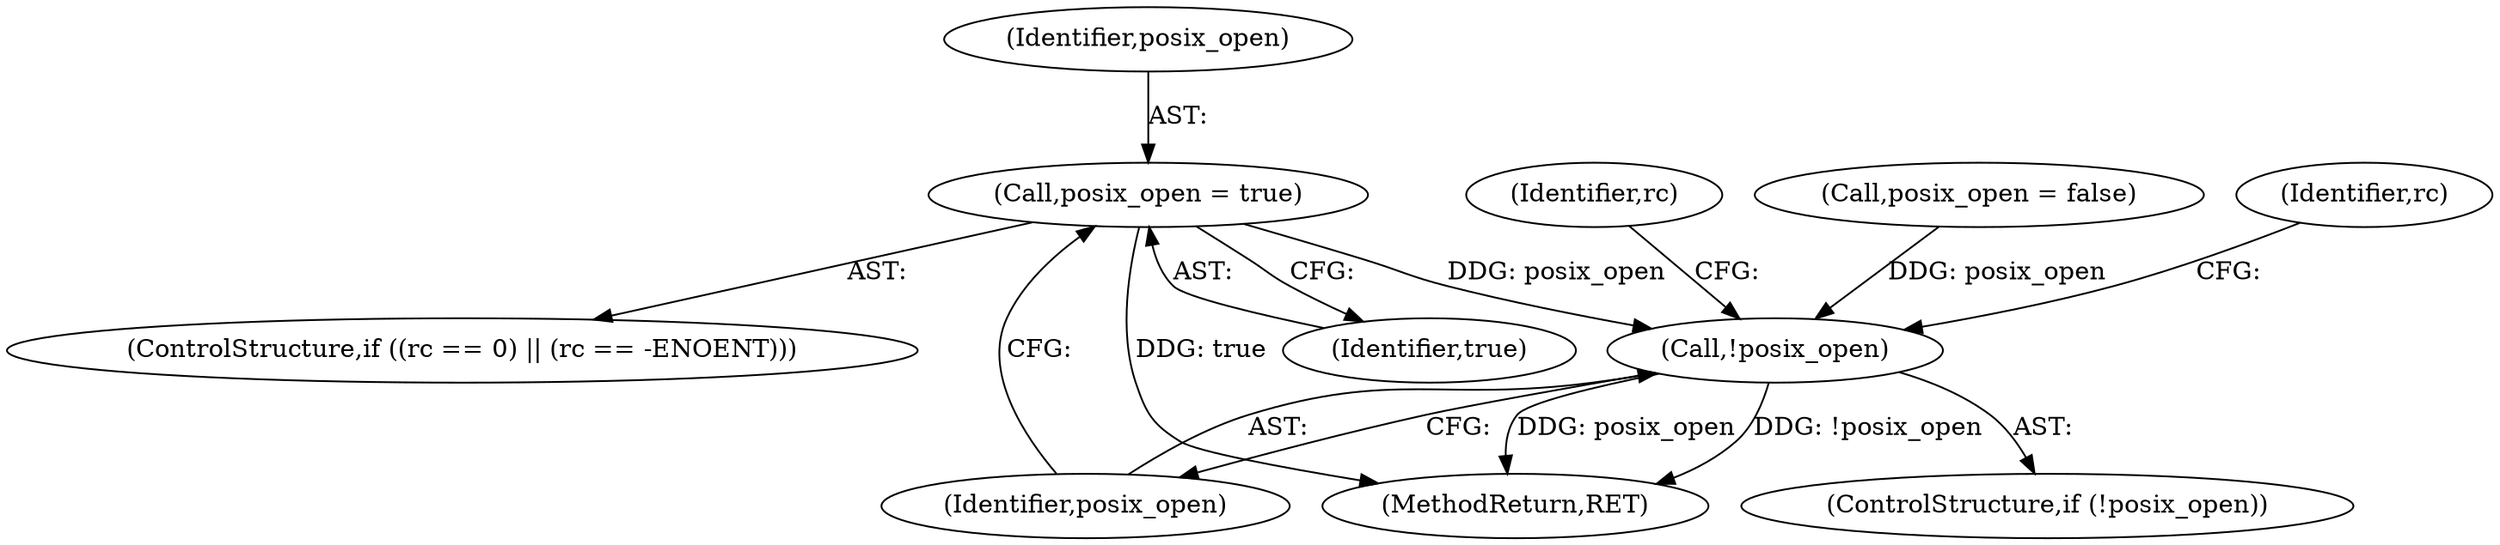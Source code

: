 digraph "0_linux_88d7d4e4a439f32acc56a6d860e415ee71d3df08@API" {
"1000355" [label="(Call,posix_open = true)"];
"1000375" [label="(Call,!posix_open)"];
"1000374" [label="(ControlStructure,if (!posix_open))"];
"1000403" [label="(Identifier,rc)"];
"1000378" [label="(Identifier,rc)"];
"1000498" [label="(MethodReturn,RET)"];
"1000375" [label="(Call,!posix_open)"];
"1000132" [label="(Call,posix_open = false)"];
"1000356" [label="(Identifier,posix_open)"];
"1000357" [label="(Identifier,true)"];
"1000346" [label="(ControlStructure,if ((rc == 0) || (rc == -ENOENT)))"];
"1000355" [label="(Call,posix_open = true)"];
"1000376" [label="(Identifier,posix_open)"];
"1000355" -> "1000346"  [label="AST: "];
"1000355" -> "1000357"  [label="CFG: "];
"1000356" -> "1000355"  [label="AST: "];
"1000357" -> "1000355"  [label="AST: "];
"1000376" -> "1000355"  [label="CFG: "];
"1000355" -> "1000498"  [label="DDG: true"];
"1000355" -> "1000375"  [label="DDG: posix_open"];
"1000375" -> "1000374"  [label="AST: "];
"1000375" -> "1000376"  [label="CFG: "];
"1000376" -> "1000375"  [label="AST: "];
"1000378" -> "1000375"  [label="CFG: "];
"1000403" -> "1000375"  [label="CFG: "];
"1000375" -> "1000498"  [label="DDG: posix_open"];
"1000375" -> "1000498"  [label="DDG: !posix_open"];
"1000132" -> "1000375"  [label="DDG: posix_open"];
}
